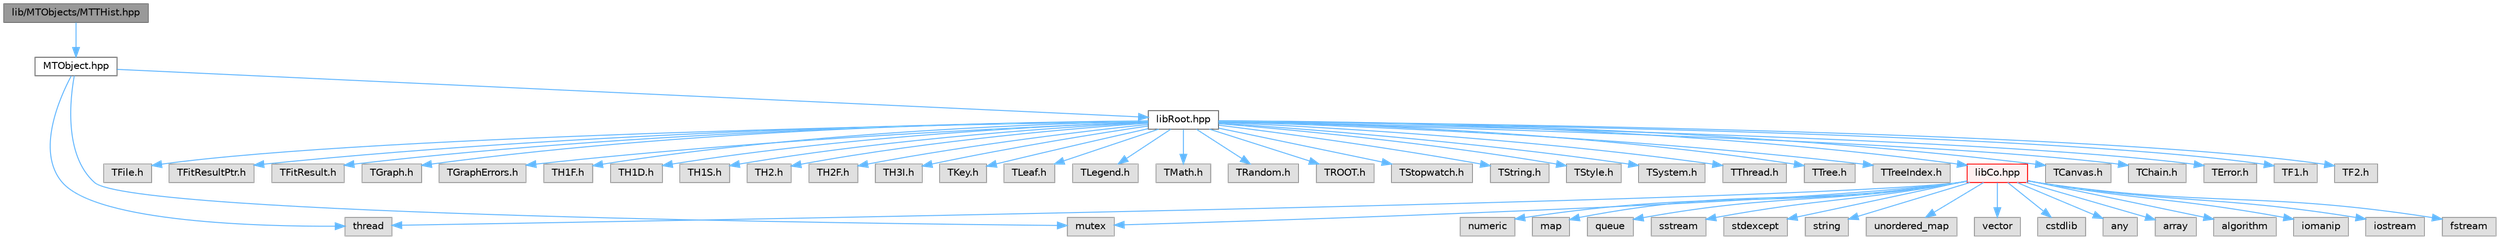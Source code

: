 digraph "lib/MTObjects/MTTHist.hpp"
{
 // LATEX_PDF_SIZE
  bgcolor="transparent";
  edge [fontname=Helvetica,fontsize=10,labelfontname=Helvetica,labelfontsize=10];
  node [fontname=Helvetica,fontsize=10,shape=box,height=0.2,width=0.4];
  Node1 [id="Node000001",label="lib/MTObjects/MTTHist.hpp",height=0.2,width=0.4,color="gray40", fillcolor="grey60", style="filled", fontcolor="black",tooltip=" "];
  Node1 -> Node2 [id="edge1_Node000001_Node000002",color="steelblue1",style="solid",tooltip=" "];
  Node2 [id="Node000002",label="MTObject.hpp",height=0.2,width=0.4,color="grey40", fillcolor="white", style="filled",URL="$_m_t_object_8hpp.html",tooltip=" "];
  Node2 -> Node3 [id="edge2_Node000002_Node000003",color="steelblue1",style="solid",tooltip=" "];
  Node3 [id="Node000003",label="thread",height=0.2,width=0.4,color="grey60", fillcolor="#E0E0E0", style="filled",tooltip=" "];
  Node2 -> Node4 [id="edge3_Node000002_Node000004",color="steelblue1",style="solid",tooltip=" "];
  Node4 [id="Node000004",label="mutex",height=0.2,width=0.4,color="grey60", fillcolor="#E0E0E0", style="filled",tooltip=" "];
  Node2 -> Node5 [id="edge4_Node000002_Node000005",color="steelblue1",style="solid",tooltip=" "];
  Node5 [id="Node000005",label="libRoot.hpp",height=0.2,width=0.4,color="grey40", fillcolor="white", style="filled",URL="$lib_root_8hpp.html",tooltip=" "];
  Node5 -> Node6 [id="edge5_Node000005_Node000006",color="steelblue1",style="solid",tooltip=" "];
  Node6 [id="Node000006",label="libCo.hpp",height=0.2,width=0.4,color="red", fillcolor="#FFF0F0", style="filled",URL="$lib_co_8hpp.html",tooltip=" "];
  Node6 -> Node7 [id="edge6_Node000006_Node000007",color="steelblue1",style="solid",tooltip=" "];
  Node7 [id="Node000007",label="any",height=0.2,width=0.4,color="grey60", fillcolor="#E0E0E0", style="filled",tooltip=" "];
  Node6 -> Node8 [id="edge7_Node000006_Node000008",color="steelblue1",style="solid",tooltip=" "];
  Node8 [id="Node000008",label="array",height=0.2,width=0.4,color="grey60", fillcolor="#E0E0E0", style="filled",tooltip=" "];
  Node6 -> Node9 [id="edge8_Node000006_Node000009",color="steelblue1",style="solid",tooltip=" "];
  Node9 [id="Node000009",label="algorithm",height=0.2,width=0.4,color="grey60", fillcolor="#E0E0E0", style="filled",tooltip=" "];
  Node6 -> Node10 [id="edge9_Node000006_Node000010",color="steelblue1",style="solid",tooltip=" "];
  Node10 [id="Node000010",label="iomanip",height=0.2,width=0.4,color="grey60", fillcolor="#E0E0E0", style="filled",tooltip=" "];
  Node6 -> Node11 [id="edge10_Node000006_Node000011",color="steelblue1",style="solid",tooltip=" "];
  Node11 [id="Node000011",label="iostream",height=0.2,width=0.4,color="grey60", fillcolor="#E0E0E0", style="filled",tooltip=" "];
  Node6 -> Node12 [id="edge11_Node000006_Node000012",color="steelblue1",style="solid",tooltip=" "];
  Node12 [id="Node000012",label="fstream",height=0.2,width=0.4,color="grey60", fillcolor="#E0E0E0", style="filled",tooltip=" "];
  Node6 -> Node13 [id="edge12_Node000006_Node000013",color="steelblue1",style="solid",tooltip=" "];
  Node13 [id="Node000013",label="numeric",height=0.2,width=0.4,color="grey60", fillcolor="#E0E0E0", style="filled",tooltip=" "];
  Node6 -> Node14 [id="edge13_Node000006_Node000014",color="steelblue1",style="solid",tooltip=" "];
  Node14 [id="Node000014",label="map",height=0.2,width=0.4,color="grey60", fillcolor="#E0E0E0", style="filled",tooltip=" "];
  Node6 -> Node4 [id="edge14_Node000006_Node000004",color="steelblue1",style="solid",tooltip=" "];
  Node6 -> Node15 [id="edge15_Node000006_Node000015",color="steelblue1",style="solid",tooltip=" "];
  Node15 [id="Node000015",label="queue",height=0.2,width=0.4,color="grey60", fillcolor="#E0E0E0", style="filled",tooltip=" "];
  Node6 -> Node16 [id="edge16_Node000006_Node000016",color="steelblue1",style="solid",tooltip=" "];
  Node16 [id="Node000016",label="sstream",height=0.2,width=0.4,color="grey60", fillcolor="#E0E0E0", style="filled",tooltip=" "];
  Node6 -> Node17 [id="edge17_Node000006_Node000017",color="steelblue1",style="solid",tooltip=" "];
  Node17 [id="Node000017",label="stdexcept",height=0.2,width=0.4,color="grey60", fillcolor="#E0E0E0", style="filled",tooltip=" "];
  Node6 -> Node18 [id="edge18_Node000006_Node000018",color="steelblue1",style="solid",tooltip=" "];
  Node18 [id="Node000018",label="string",height=0.2,width=0.4,color="grey60", fillcolor="#E0E0E0", style="filled",tooltip=" "];
  Node6 -> Node3 [id="edge19_Node000006_Node000003",color="steelblue1",style="solid",tooltip=" "];
  Node6 -> Node19 [id="edge20_Node000006_Node000019",color="steelblue1",style="solid",tooltip=" "];
  Node19 [id="Node000019",label="unordered_map",height=0.2,width=0.4,color="grey60", fillcolor="#E0E0E0", style="filled",tooltip=" "];
  Node6 -> Node20 [id="edge21_Node000006_Node000020",color="steelblue1",style="solid",tooltip=" "];
  Node20 [id="Node000020",label="vector",height=0.2,width=0.4,color="grey60", fillcolor="#E0E0E0", style="filled",tooltip=" "];
  Node6 -> Node21 [id="edge22_Node000006_Node000021",color="steelblue1",style="solid",tooltip=" "];
  Node21 [id="Node000021",label="cstdlib",height=0.2,width=0.4,color="grey60", fillcolor="#E0E0E0", style="filled",tooltip=" "];
  Node5 -> Node31 [id="edge23_Node000005_Node000031",color="steelblue1",style="solid",tooltip=" "];
  Node31 [id="Node000031",label="TCanvas.h",height=0.2,width=0.4,color="grey60", fillcolor="#E0E0E0", style="filled",tooltip=" "];
  Node5 -> Node32 [id="edge24_Node000005_Node000032",color="steelblue1",style="solid",tooltip=" "];
  Node32 [id="Node000032",label="TChain.h",height=0.2,width=0.4,color="grey60", fillcolor="#E0E0E0", style="filled",tooltip=" "];
  Node5 -> Node33 [id="edge25_Node000005_Node000033",color="steelblue1",style="solid",tooltip=" "];
  Node33 [id="Node000033",label="TError.h",height=0.2,width=0.4,color="grey60", fillcolor="#E0E0E0", style="filled",tooltip=" "];
  Node5 -> Node34 [id="edge26_Node000005_Node000034",color="steelblue1",style="solid",tooltip=" "];
  Node34 [id="Node000034",label="TF1.h",height=0.2,width=0.4,color="grey60", fillcolor="#E0E0E0", style="filled",tooltip=" "];
  Node5 -> Node35 [id="edge27_Node000005_Node000035",color="steelblue1",style="solid",tooltip=" "];
  Node35 [id="Node000035",label="TF2.h",height=0.2,width=0.4,color="grey60", fillcolor="#E0E0E0", style="filled",tooltip=" "];
  Node5 -> Node36 [id="edge28_Node000005_Node000036",color="steelblue1",style="solid",tooltip=" "];
  Node36 [id="Node000036",label="TFile.h",height=0.2,width=0.4,color="grey60", fillcolor="#E0E0E0", style="filled",tooltip=" "];
  Node5 -> Node37 [id="edge29_Node000005_Node000037",color="steelblue1",style="solid",tooltip=" "];
  Node37 [id="Node000037",label="TFitResultPtr.h",height=0.2,width=0.4,color="grey60", fillcolor="#E0E0E0", style="filled",tooltip=" "];
  Node5 -> Node38 [id="edge30_Node000005_Node000038",color="steelblue1",style="solid",tooltip=" "];
  Node38 [id="Node000038",label="TFitResult.h",height=0.2,width=0.4,color="grey60", fillcolor="#E0E0E0", style="filled",tooltip=" "];
  Node5 -> Node39 [id="edge31_Node000005_Node000039",color="steelblue1",style="solid",tooltip=" "];
  Node39 [id="Node000039",label="TGraph.h",height=0.2,width=0.4,color="grey60", fillcolor="#E0E0E0", style="filled",tooltip=" "];
  Node5 -> Node40 [id="edge32_Node000005_Node000040",color="steelblue1",style="solid",tooltip=" "];
  Node40 [id="Node000040",label="TGraphErrors.h",height=0.2,width=0.4,color="grey60", fillcolor="#E0E0E0", style="filled",tooltip=" "];
  Node5 -> Node41 [id="edge33_Node000005_Node000041",color="steelblue1",style="solid",tooltip=" "];
  Node41 [id="Node000041",label="TH1F.h",height=0.2,width=0.4,color="grey60", fillcolor="#E0E0E0", style="filled",tooltip=" "];
  Node5 -> Node42 [id="edge34_Node000005_Node000042",color="steelblue1",style="solid",tooltip=" "];
  Node42 [id="Node000042",label="TH1D.h",height=0.2,width=0.4,color="grey60", fillcolor="#E0E0E0", style="filled",tooltip=" "];
  Node5 -> Node43 [id="edge35_Node000005_Node000043",color="steelblue1",style="solid",tooltip=" "];
  Node43 [id="Node000043",label="TH1S.h",height=0.2,width=0.4,color="grey60", fillcolor="#E0E0E0", style="filled",tooltip=" "];
  Node5 -> Node44 [id="edge36_Node000005_Node000044",color="steelblue1",style="solid",tooltip=" "];
  Node44 [id="Node000044",label="TH2.h",height=0.2,width=0.4,color="grey60", fillcolor="#E0E0E0", style="filled",tooltip=" "];
  Node5 -> Node45 [id="edge37_Node000005_Node000045",color="steelblue1",style="solid",tooltip=" "];
  Node45 [id="Node000045",label="TH2F.h",height=0.2,width=0.4,color="grey60", fillcolor="#E0E0E0", style="filled",tooltip=" "];
  Node5 -> Node46 [id="edge38_Node000005_Node000046",color="steelblue1",style="solid",tooltip=" "];
  Node46 [id="Node000046",label="TH3I.h",height=0.2,width=0.4,color="grey60", fillcolor="#E0E0E0", style="filled",tooltip=" "];
  Node5 -> Node47 [id="edge39_Node000005_Node000047",color="steelblue1",style="solid",tooltip=" "];
  Node47 [id="Node000047",label="TKey.h",height=0.2,width=0.4,color="grey60", fillcolor="#E0E0E0", style="filled",tooltip=" "];
  Node5 -> Node48 [id="edge40_Node000005_Node000048",color="steelblue1",style="solid",tooltip=" "];
  Node48 [id="Node000048",label="TLeaf.h",height=0.2,width=0.4,color="grey60", fillcolor="#E0E0E0", style="filled",tooltip=" "];
  Node5 -> Node49 [id="edge41_Node000005_Node000049",color="steelblue1",style="solid",tooltip=" "];
  Node49 [id="Node000049",label="TLegend.h",height=0.2,width=0.4,color="grey60", fillcolor="#E0E0E0", style="filled",tooltip=" "];
  Node5 -> Node50 [id="edge42_Node000005_Node000050",color="steelblue1",style="solid",tooltip=" "];
  Node50 [id="Node000050",label="TMath.h",height=0.2,width=0.4,color="grey60", fillcolor="#E0E0E0", style="filled",tooltip=" "];
  Node5 -> Node51 [id="edge43_Node000005_Node000051",color="steelblue1",style="solid",tooltip=" "];
  Node51 [id="Node000051",label="TRandom.h",height=0.2,width=0.4,color="grey60", fillcolor="#E0E0E0", style="filled",tooltip=" "];
  Node5 -> Node52 [id="edge44_Node000005_Node000052",color="steelblue1",style="solid",tooltip=" "];
  Node52 [id="Node000052",label="TROOT.h",height=0.2,width=0.4,color="grey60", fillcolor="#E0E0E0", style="filled",tooltip=" "];
  Node5 -> Node53 [id="edge45_Node000005_Node000053",color="steelblue1",style="solid",tooltip=" "];
  Node53 [id="Node000053",label="TStopwatch.h",height=0.2,width=0.4,color="grey60", fillcolor="#E0E0E0", style="filled",tooltip=" "];
  Node5 -> Node54 [id="edge46_Node000005_Node000054",color="steelblue1",style="solid",tooltip=" "];
  Node54 [id="Node000054",label="TString.h",height=0.2,width=0.4,color="grey60", fillcolor="#E0E0E0", style="filled",tooltip=" "];
  Node5 -> Node55 [id="edge47_Node000005_Node000055",color="steelblue1",style="solid",tooltip=" "];
  Node55 [id="Node000055",label="TStyle.h",height=0.2,width=0.4,color="grey60", fillcolor="#E0E0E0", style="filled",tooltip=" "];
  Node5 -> Node56 [id="edge48_Node000005_Node000056",color="steelblue1",style="solid",tooltip=" "];
  Node56 [id="Node000056",label="TSystem.h",height=0.2,width=0.4,color="grey60", fillcolor="#E0E0E0", style="filled",tooltip=" "];
  Node5 -> Node57 [id="edge49_Node000005_Node000057",color="steelblue1",style="solid",tooltip=" "];
  Node57 [id="Node000057",label="TThread.h",height=0.2,width=0.4,color="grey60", fillcolor="#E0E0E0", style="filled",tooltip=" "];
  Node5 -> Node58 [id="edge50_Node000005_Node000058",color="steelblue1",style="solid",tooltip=" "];
  Node58 [id="Node000058",label="TTree.h",height=0.2,width=0.4,color="grey60", fillcolor="#E0E0E0", style="filled",tooltip=" "];
  Node5 -> Node59 [id="edge51_Node000005_Node000059",color="steelblue1",style="solid",tooltip=" "];
  Node59 [id="Node000059",label="TTreeIndex.h",height=0.2,width=0.4,color="grey60", fillcolor="#E0E0E0", style="filled",tooltip=" "];
}
